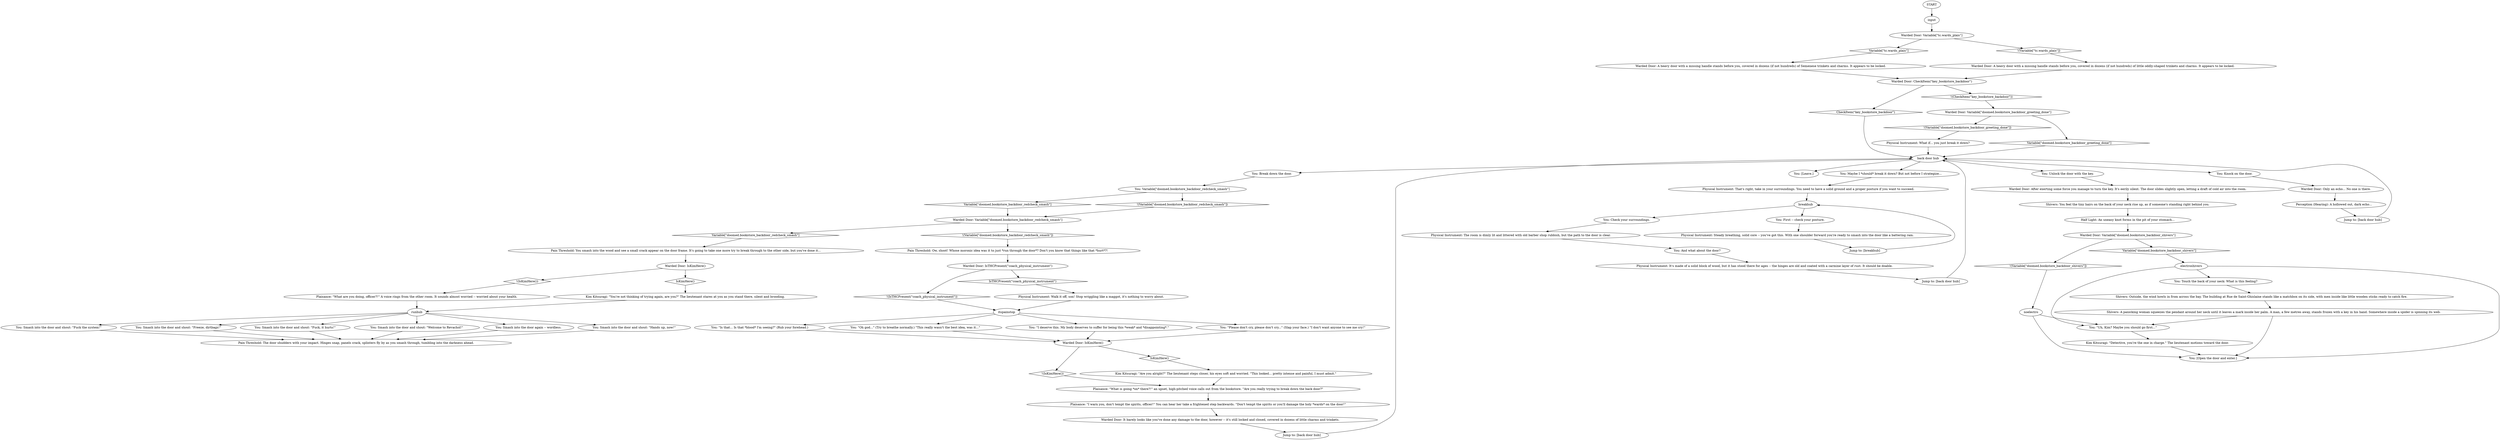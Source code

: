 # BOOKSTORE / BACK DOOR
# It's the back door of "Crime, Romance, and Biographies of Famous People". You can look at it, use a key object on it or try to force it open.
# ==================================================
digraph G {
	  0 [label="START"];
	  1 [label="input"];
	  2 [label="You: \"Please don't cry, please don't cry...\" (Slap your face.) \"I don't want anyone to see me cry!\""];
	  3 [label="Warded Door: After exerting some force you manage to turn the key. It's eerily silent. The door slides slightly open, letting a draft of cold air into the room."];
	  4 [label="Shivers: Outside, the wind howls in from across the bay. The building at Rue de Saint-Ghislaine stands like a matchbox on its side, with men inside like little wooden sticks ready to catch fire."];
	  5 [label="Physical Instrument: Walk it off, son! Stop wriggling like a maggot, it's nothing to worry about."];
	  6 [label="Physical Instrument: That's right, take in your surroundings. You need to have a solid ground and a proper posture if you want to succeed."];
	  7 [label="Pain Threshold: The door shudders with your impact. Hinges snap, panels crack, splinters fly by as you smash through, tumbling into the darkness ahead."];
	  8 [label="Shivers: You feel the tiny hairs on the back of your neck rise up, as if someone's standing right behind you."];
	  9 [label="Warded Door: It barely looks like you've done any damage to the door, however -- it's still locked and closed, covered in dozens of little charms and trinkets."];
	  10 [label="Warded Door: Variable[\"tc.wards_plais\"]"];
	  11 [label="Variable[\"tc.wards_plais\"]", shape=diamond];
	  12 [label="!(Variable[\"tc.wards_plais\"])", shape=diamond];
	  13 [label="electroshivers"];
	  14 [label="Kim Kitsuragi: \"Detective, you're the one in charge.\" The lieutenant motions toward the door."];
	  15 [label="Plaisance: \"What is going *on* there?!\" an upset, high-pitched voice calls out from the bookstore. \"Are you really trying to break down the back door?\""];
	  16 [label="You: And what about the door?"];
	  17 [label="You: \"Is that... Is that *blood* I'm seeing?\" (Rub your forehead.)"];
	  18 [label="You: Smash into the door and shout: \"Welcome to Revachol!\""];
	  19 [label="Kim Kitsuragi: \"You're not thinking of trying again, are you?\" The lieutenant stares at you as you stand there, silent and brooding."];
	  20 [label="Kim Kitsuragi: \"Are you alright?\" The lieutenant steps closer, his eyes soft and worried. \"This looked... pretty intense and painful, I must admit.\""];
	  21 [label="Plaisance: \"I warn you, don't tempt the spirits, officer!\" You can hear her take a frightened step backwards. \"Don't tempt the spirits or you'll damage the holy *wards* on the door!\""];
	  22 [label="Physical Instrument: Steady breathing, solid core -- you've got this. With one shoulder forward you're ready to smash into the door like a battering ram."];
	  23 [label="back door hub"];
	  24 [label="Warded Door: Variable[\"doomed.bookstore_backdoor_redcheck_smash\"]"];
	  25 [label="Variable[\"doomed.bookstore_backdoor_redcheck_smash\"]", shape=diamond];
	  26 [label="!(Variable[\"doomed.bookstore_backdoor_redcheck_smash\"])", shape=diamond];
	  27 [label="Half Light: An uneasy knot forms in the pit of your stomach..."];
	  28 [label="You: Break down the door."];
	  29 [label="You: Variable[\"doomed.bookstore_backdoor_redcheck_smash\"]"];
	  30 [label="Variable[\"doomed.bookstore_backdoor_redcheck_smash\"]", shape=diamond];
	  31 [label="!(Variable[\"doomed.bookstore_backdoor_redcheck_smash\"])", shape=diamond];
	  32 [label="You: [Leave.]"];
	  33 [label="You: Check your surroundings."];
	  34 [label="Warded Door: IsTHCPresent(\"coach_physical_instrument\")"];
	  35 [label="IsTHCPresent(\"coach_physical_instrument\")", shape=diamond];
	  36 [label="!(IsTHCPresent(\"coach_physical_instrument\"))", shape=diamond];
	  37 [label="Perception (Hearing): A hollowed out, dark echo..."];
	  38 [label="You: Touch the back of your neck: What is this feeling?"];
	  39 [label="You: Smash into the door again -- wordless."];
	  40 [label="runhub"];
	  41 [label="breakhub"];
	  42 [label="You: Smash into the door and shout: \"Hands up, now!\""];
	  43 [label="Warded Door: Variable[\"doomed.bookstore_backdoor_shivers\"]"];
	  44 [label="Variable[\"doomed.bookstore_backdoor_shivers\"]", shape=diamond];
	  45 [label="!(Variable[\"doomed.bookstore_backdoor_shivers\"])", shape=diamond];
	  46 [label="You: \"Uh, Kim? Maybe you should go first...\""];
	  47 [label="Warded Door: A heavy door with a missing handle stands before you, covered in dozens (if not hundreds) of Semenese trinkets and charms. It appears to be locked."];
	  48 [label="Warded Door: Only an echo... No one is there."];
	  49 [label="Physical Instrument: It's made of a solid block of wood, but it has stood there for ages -- the hinges are old and coated with a carmine layer of rust. It should be doable."];
	  50 [label="You: Maybe I *should* break it down? But not before I strategize..."];
	  51 [label="You: Smash into the door and shout: \"Fuck the system!\""];
	  52 [label="Warded Door: A heavy door with a missing handle stands before you, covered in dozens (if not hundreds) of little oddly-shaped trinkets and charms. It appears to be locked."];
	  53 [label="You: \"Oh god...\" (Try to breathe normally.) \"This really wasn't the best idea, was it...\""];
	  54 [label="You: Unlock the door with the key."];
	  55 [label="Jump to: [back door hub]"];
	  56 [label="You: Smash into the door and shout: \"Freeze, dirtbags!\""];
	  57 [label="Jump to: [back door hub]"];
	  58 [label="Jump to: [breakhub]"];
	  59 [label="Warded Door: CheckItem(\"key_bookstore_backdoor\")"];
	  60 [label="CheckItem(\"key_bookstore_backdoor\")", shape=diamond];
	  61 [label="!(CheckItem(\"key_bookstore_backdoor\"))", shape=diamond];
	  62 [label="You: First -- check your posture."];
	  63 [label="You: Knock on the door."];
	  64 [label="Physical Instrument: What if... you just break it down?"];
	  65 [label="noelectro"];
	  66 [label="Plaisance: \"What are you doing, officer?!\" A voice rings from the other room. It sounds almost worried -- worried about your health."];
	  67 [label="Shivers: A panicking woman squeezes the pendant around her neck until it leaves a mark inside her palm. A man, a few metres away, stands frozen with a key in his hand. Somewhere inside a spider is spinning its web."];
	  68 [label="Warded Door: Variable[\"doomed.bookstore_backdoor_greeting_done\"]"];
	  69 [label="Variable[\"doomed.bookstore_backdoor_greeting_done\"]", shape=diamond];
	  70 [label="!(Variable[\"doomed.bookstore_backdoor_greeting_done\"])", shape=diamond];
	  71 [label="You: Smash into the door and shout: \"Fuck, it hurts!\""];
	  72 [label="Pain Threshold: You smash into the wood and see a small crack appear on the door frame. It's going to take one more try to break through to the other side, but you've done it..."];
	  73 [label="itspainstop"];
	  75 [label="Jump to: [back door hub]"];
	  76 [label="You: \"I deserve this. My body deserves to suffer for being this *weak* and *disappointing*.\""];
	  77 [label="Pain Threshold: Ow, shoot! Whose moronic idea was it to just *run through the door*? Don't you know that things like that *hurt*?!"];
	  78 [label="Warded Door: IsKimHere()"];
	  79 [label="IsKimHere()", shape=diamond];
	  80 [label="!(IsKimHere())", shape=diamond];
	  81 [label="You: [Open the door and enter.]"];
	  82 [label="Warded Door: IsKimHere()"];
	  83 [label="IsKimHere()", shape=diamond];
	  84 [label="!(IsKimHere())", shape=diamond];
	  85 [label="Physical Instrument: The room is dimly lit and littered with old barber shop rubbish, but the path to the door is clear."];
	  0 -> 1
	  1 -> 10
	  2 -> 82
	  3 -> 8
	  4 -> 67
	  5 -> 73
	  6 -> 41
	  8 -> 27
	  9 -> 75
	  10 -> 11
	  10 -> 12
	  11 -> 47
	  12 -> 52
	  13 -> 46
	  13 -> 81
	  13 -> 38
	  14 -> 81
	  15 -> 21
	  16 -> 49
	  17 -> 82
	  18 -> 7
	  19 -> 40
	  20 -> 15
	  21 -> 9
	  22 -> 58
	  23 -> 32
	  23 -> 50
	  23 -> 54
	  23 -> 28
	  23 -> 63
	  24 -> 25
	  24 -> 26
	  25 -> 72
	  26 -> 77
	  27 -> 43
	  28 -> 29
	  29 -> 30
	  29 -> 31
	  30 -> 24
	  31 -> 24
	  33 -> 85
	  34 -> 35
	  34 -> 36
	  35 -> 5
	  36 -> 73
	  37 -> 57
	  38 -> 4
	  39 -> 7
	  40 -> 39
	  40 -> 71
	  40 -> 42
	  40 -> 18
	  40 -> 51
	  40 -> 56
	  41 -> 33
	  41 -> 62
	  42 -> 7
	  43 -> 44
	  43 -> 45
	  44 -> 13
	  45 -> 65
	  46 -> 14
	  47 -> 59
	  48 -> 37
	  49 -> 55
	  50 -> 6
	  51 -> 7
	  52 -> 59
	  53 -> 82
	  54 -> 3
	  55 -> 23
	  56 -> 7
	  57 -> 23
	  58 -> 41
	  59 -> 60
	  59 -> 61
	  60 -> 23
	  61 -> 68
	  62 -> 22
	  63 -> 48
	  64 -> 23
	  65 -> 81
	  65 -> 46
	  66 -> 40
	  67 -> 81
	  67 -> 46
	  68 -> 69
	  68 -> 70
	  69 -> 23
	  70 -> 64
	  71 -> 7
	  72 -> 78
	  73 -> 17
	  73 -> 2
	  73 -> 76
	  73 -> 53
	  75 -> 23
	  76 -> 82
	  77 -> 34
	  78 -> 80
	  78 -> 79
	  79 -> 19
	  80 -> 66
	  82 -> 83
	  82 -> 84
	  83 -> 20
	  84 -> 15
	  85 -> 16
}

